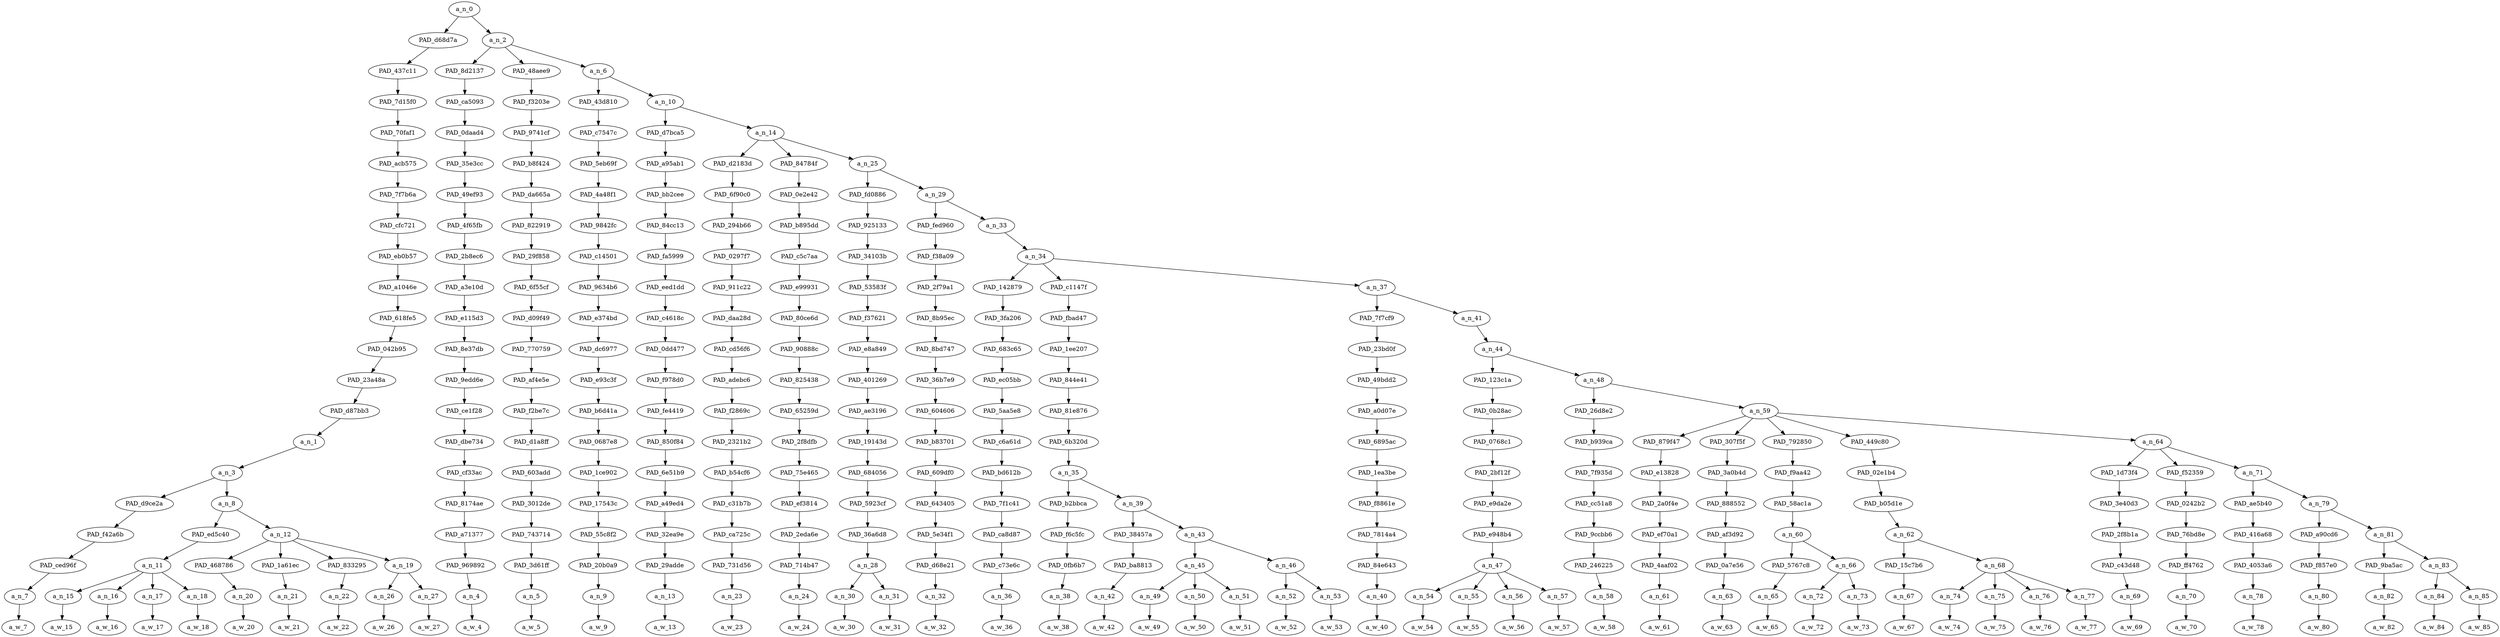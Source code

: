 strict digraph "" {
	a_n_0	[div_dir=1,
		index=0,
		level=20,
		pos="6.943918185763889,20!",
		text_span="[0, 1, 2, 3, 4, 5, 6, 7, 8, 9, 10, 11, 12, 13, 14, 15, 16, 17, 18, 19, 20, 21, 22, 23, 24, 25, 26, 27, 28, 29, 30, 31, 32, 33, 34, \
35, 36, 37, 38, 39, 40, 41, 42, 43, 44, 45, 46, 47, 48, 49]",
		value=1.00000000];
	PAD_d68d7a	[div_dir=1,
		index=0,
		level=19,
		pos="2.46875,19!",
		text_span="[0, 1, 2, 3, 4, 5, 6, 7, 8, 9]",
		value=0.25197430];
	a_n_0 -> PAD_d68d7a;
	a_n_2	[div_dir=1,
		index=1,
		level=19,
		pos="11.419086371527778,19!",
		text_span="[10, 11, 12, 13, 14, 15, 16, 17, 18, 19, 20, 21, 22, 23, 24, 25, 26, 27, 28, 29, 30, 31, 32, 33, 34, 35, 36, 37, 38, 39, 40, 41, \
42, 43, 44, 45, 46, 47, 48, 49]",
		value=0.74768425];
	a_n_0 -> a_n_2;
	PAD_437c11	[div_dir=1,
		index=0,
		level=18,
		pos="2.46875,18!",
		text_span="[0, 1, 2, 3, 4, 5, 6, 7, 8, 9]",
		value=0.25197430];
	PAD_d68d7a -> PAD_437c11;
	PAD_7d15f0	[div_dir=1,
		index=0,
		level=17,
		pos="2.46875,17!",
		text_span="[0, 1, 2, 3, 4, 5, 6, 7, 8, 9]",
		value=0.25197430];
	PAD_437c11 -> PAD_7d15f0;
	PAD_70faf1	[div_dir=1,
		index=0,
		level=16,
		pos="2.46875,16!",
		text_span="[0, 1, 2, 3, 4, 5, 6, 7, 8, 9]",
		value=0.25197430];
	PAD_7d15f0 -> PAD_70faf1;
	PAD_acb575	[div_dir=1,
		index=0,
		level=15,
		pos="2.46875,15!",
		text_span="[0, 1, 2, 3, 4, 5, 6, 7, 8, 9]",
		value=0.25197430];
	PAD_70faf1 -> PAD_acb575;
	PAD_7f7b6a	[div_dir=1,
		index=0,
		level=14,
		pos="2.46875,14!",
		text_span="[0, 1, 2, 3, 4, 5, 6, 7, 8, 9]",
		value=0.25197430];
	PAD_acb575 -> PAD_7f7b6a;
	PAD_cfc721	[div_dir=1,
		index=0,
		level=13,
		pos="2.46875,13!",
		text_span="[0, 1, 2, 3, 4, 5, 6, 7, 8, 9]",
		value=0.25197430];
	PAD_7f7b6a -> PAD_cfc721;
	PAD_eb0b57	[div_dir=1,
		index=0,
		level=12,
		pos="2.46875,12!",
		text_span="[0, 1, 2, 3, 4, 5, 6, 7, 8, 9]",
		value=0.25197430];
	PAD_cfc721 -> PAD_eb0b57;
	PAD_a1046e	[div_dir=1,
		index=0,
		level=11,
		pos="2.46875,11!",
		text_span="[0, 1, 2, 3, 4, 5, 6, 7, 8, 9]",
		value=0.25197430];
	PAD_eb0b57 -> PAD_a1046e;
	PAD_618fe5	[div_dir=1,
		index=0,
		level=10,
		pos="2.46875,10!",
		text_span="[0, 1, 2, 3, 4, 5, 6, 7, 8, 9]",
		value=0.25197430];
	PAD_a1046e -> PAD_618fe5;
	PAD_042b95	[div_dir=1,
		index=0,
		level=9,
		pos="2.46875,9!",
		text_span="[0, 1, 2, 3, 4, 5, 6, 7, 8, 9]",
		value=0.25197430];
	PAD_618fe5 -> PAD_042b95;
	PAD_23a48a	[div_dir=1,
		index=0,
		level=8,
		pos="2.46875,8!",
		text_span="[0, 1, 2, 3, 4, 5, 6, 7, 8, 9]",
		value=0.25197430];
	PAD_042b95 -> PAD_23a48a;
	PAD_d87bb3	[div_dir=1,
		index=0,
		level=7,
		pos="2.46875,7!",
		text_span="[0, 1, 2, 3, 4, 5, 6, 7, 8, 9]",
		value=0.25197430];
	PAD_23a48a -> PAD_d87bb3;
	a_n_1	[div_dir=1,
		index=0,
		level=6,
		pos="2.46875,6!",
		text_span="[0, 1, 2, 3, 4, 5, 6, 7, 8, 9]",
		value=0.25197430];
	PAD_d87bb3 -> a_n_1;
	a_n_3	[div_dir=1,
		index=0,
		level=5,
		pos="2.46875,5!",
		text_span="[0, 1, 2, 3, 4, 5, 6, 7, 8, 9]",
		value=0.25159049];
	a_n_1 -> a_n_3;
	PAD_d9ce2a	[div_dir=1,
		index=0,
		level=4,
		pos="0.0,4!",
		text_span="[0]",
		value=0.03678972];
	a_n_3 -> PAD_d9ce2a;
	a_n_8	[div_dir=1,
		index=1,
		level=4,
		pos="4.9375,4!",
		text_span="[1, 2, 3, 4, 5, 6, 7, 8, 9]",
		value=0.21441696];
	a_n_3 -> a_n_8;
	PAD_f42a6b	[div_dir=1,
		index=0,
		level=3,
		pos="0.0,3!",
		text_span="[0]",
		value=0.03678972];
	PAD_d9ce2a -> PAD_f42a6b;
	PAD_ced96f	[div_dir=1,
		index=0,
		level=2,
		pos="0.0,2!",
		text_span="[0]",
		value=0.03678972];
	PAD_f42a6b -> PAD_ced96f;
	a_n_7	[div_dir=1,
		index=0,
		level=1,
		pos="0.0,1!",
		text_span="[0]",
		value=0.03678972];
	PAD_ced96f -> a_n_7;
	a_w_7	[div_dir=0,
		index=0,
		level=0,
		pos="0,0!",
		text_span="[0]",
		value=sucking];
	a_n_7 -> a_w_7;
	PAD_ed5c40	[div_dir=1,
		index=1,
		level=3,
		pos="2.5,3!",
		text_span="[1, 2, 3, 4]",
		value=0.07504256];
	a_n_8 -> PAD_ed5c40;
	a_n_12	[div_dir=1,
		index=2,
		level=3,
		pos="7.375,3!",
		text_span="[5, 6, 7, 8, 9]",
		value=0.13907668];
	a_n_8 -> a_n_12;
	a_n_11	[div_dir=1,
		index=1,
		level=2,
		pos="2.5,2!",
		text_span="[1, 2, 3, 4]",
		value=0.07504256];
	PAD_ed5c40 -> a_n_11;
	a_n_15	[div_dir=1,
		index=1,
		level=1,
		pos="1.0,1!",
		text_span="[1]",
		value=0.01819810];
	a_n_11 -> a_n_15;
	a_n_16	[div_dir=1,
		index=2,
		level=1,
		pos="2.0,1!",
		text_span="[2]",
		value=0.01191192];
	a_n_11 -> a_n_16;
	a_n_17	[div_dir=1,
		index=3,
		level=1,
		pos="3.0,1!",
		text_span="[3]",
		value=0.02074891];
	a_n_11 -> a_n_17;
	a_n_18	[div_dir=1,
		index=4,
		level=1,
		pos="4.0,1!",
		text_span="[4]",
		value=0.02411144];
	a_n_11 -> a_n_18;
	a_w_15	[div_dir=0,
		index=1,
		level=0,
		pos="1,0!",
		text_span="[1]",
		value=all];
	a_n_15 -> a_w_15;
	a_w_16	[div_dir=0,
		index=2,
		level=0,
		pos="2,0!",
		text_span="[2]",
		value=the];
	a_n_16 -> a_w_16;
	a_w_17	[div_dir=0,
		index=3,
		level=0,
		pos="3,0!",
		text_span="[3]",
		value=msm];
	a_n_17 -> a_w_17;
	a_w_18	[div_dir=0,
		index=4,
		level=0,
		pos="4,0!",
		text_span="[4]",
		value=dick];
	a_n_18 -> a_w_18;
	PAD_468786	[div_dir=1,
		index=3,
		level=2,
		pos="7.0,2!",
		text_span="[7]",
		value=0.05321164];
	a_n_12 -> PAD_468786;
	PAD_1a61ec	[div_dir=1,
		index=4,
		level=2,
		pos="8.0,2!",
		text_span="[8]",
		value=0.01768586];
	a_n_12 -> PAD_1a61ec;
	PAD_833295	[div_dir=1,
		index=5,
		level=2,
		pos="9.0,2!",
		text_span="[9]",
		value=0.01863151];
	a_n_12 -> PAD_833295;
	a_n_19	[div_dir=1,
		index=2,
		level=2,
		pos="5.5,2!",
		text_span="[5, 6]",
		value=0.04921005];
	a_n_12 -> a_n_19;
	a_n_20	[div_dir=1,
		index=7,
		level=1,
		pos="7.0,1!",
		text_span="[7]",
		value=0.05321164];
	PAD_468786 -> a_n_20;
	a_w_20	[div_dir=0,
		index=7,
		level=0,
		pos="7,0!",
		text_span="[7]",
		value=nigger];
	a_n_20 -> a_w_20;
	a_n_21	[div_dir=1,
		index=8,
		level=1,
		pos="8.0,1!",
		text_span="[8]",
		value=0.01768586];
	PAD_1a61ec -> a_n_21;
	a_w_21	[div_dir=0,
		index=8,
		level=0,
		pos="8,0!",
		text_span="[8]",
		value=race];
	a_n_21 -> a_w_21;
	a_n_22	[div_dir=1,
		index=9,
		level=1,
		pos="9.0,1!",
		text_span="[9]",
		value=0.01863151];
	PAD_833295 -> a_n_22;
	a_w_22	[div_dir=0,
		index=9,
		level=0,
		pos="9,0!",
		text_span="[9]",
		value=traitor];
	a_n_22 -> a_w_22;
	a_n_26	[div_dir=1,
		index=5,
		level=1,
		pos="5.0,1!",
		text_span="[5]",
		value=0.01848134];
	a_n_19 -> a_n_26;
	a_n_27	[div_dir=1,
		index=6,
		level=1,
		pos="6.0,1!",
		text_span="[6]",
		value=0.03068201];
	a_n_19 -> a_n_27;
	a_w_26	[div_dir=0,
		index=5,
		level=0,
		pos="5,0!",
		text_span="[5]",
		value=eh];
	a_n_26 -> a_w_26;
	a_w_27	[div_dir=0,
		index=6,
		level=0,
		pos="6,0!",
		text_span="[6]",
		value=curry];
	a_n_27 -> a_w_27;
	PAD_8d2137	[div_dir=1,
		index=1,
		level=18,
		pos="10.0,18!",
		text_span="[10]",
		value=0.01018300];
	a_n_2 -> PAD_8d2137;
	PAD_48aee9	[div_dir=1,
		index=2,
		level=18,
		pos="11.0,18!",
		text_span="[11]",
		value=0.00992219];
	a_n_2 -> PAD_48aee9;
	a_n_6	[div_dir=1,
		index=3,
		level=18,
		pos="13.257259114583334,18!",
		text_span="[12, 13, 14, 15, 16, 17, 18, 19, 20, 21, 22, 23, 24, 25, 26, 27, 28, 29, 30, 31, 32, 33, 34, 35, 36, 37, 38, 39, 40, 41, 42, 43, \
44, 45, 46, 47, 48, 49]",
		value=0.72737447];
	a_n_2 -> a_n_6;
	PAD_ca5093	[div_dir=1,
		index=1,
		level=17,
		pos="10.0,17!",
		text_span="[10]",
		value=0.01018300];
	PAD_8d2137 -> PAD_ca5093;
	PAD_0daad4	[div_dir=1,
		index=1,
		level=16,
		pos="10.0,16!",
		text_span="[10]",
		value=0.01018300];
	PAD_ca5093 -> PAD_0daad4;
	PAD_35e3cc	[div_dir=1,
		index=1,
		level=15,
		pos="10.0,15!",
		text_span="[10]",
		value=0.01018300];
	PAD_0daad4 -> PAD_35e3cc;
	PAD_49ef93	[div_dir=1,
		index=1,
		level=14,
		pos="10.0,14!",
		text_span="[10]",
		value=0.01018300];
	PAD_35e3cc -> PAD_49ef93;
	PAD_4f65fb	[div_dir=1,
		index=1,
		level=13,
		pos="10.0,13!",
		text_span="[10]",
		value=0.01018300];
	PAD_49ef93 -> PAD_4f65fb;
	PAD_2b8ec6	[div_dir=1,
		index=1,
		level=12,
		pos="10.0,12!",
		text_span="[10]",
		value=0.01018300];
	PAD_4f65fb -> PAD_2b8ec6;
	PAD_a3e10d	[div_dir=1,
		index=1,
		level=11,
		pos="10.0,11!",
		text_span="[10]",
		value=0.01018300];
	PAD_2b8ec6 -> PAD_a3e10d;
	PAD_e115d3	[div_dir=1,
		index=1,
		level=10,
		pos="10.0,10!",
		text_span="[10]",
		value=0.01018300];
	PAD_a3e10d -> PAD_e115d3;
	PAD_8e37db	[div_dir=1,
		index=1,
		level=9,
		pos="10.0,9!",
		text_span="[10]",
		value=0.01018300];
	PAD_e115d3 -> PAD_8e37db;
	PAD_9edd6e	[div_dir=1,
		index=1,
		level=8,
		pos="10.0,8!",
		text_span="[10]",
		value=0.01018300];
	PAD_8e37db -> PAD_9edd6e;
	PAD_ce1f28	[div_dir=1,
		index=1,
		level=7,
		pos="10.0,7!",
		text_span="[10]",
		value=0.01018300];
	PAD_9edd6e -> PAD_ce1f28;
	PAD_dbe734	[div_dir=1,
		index=1,
		level=6,
		pos="10.0,6!",
		text_span="[10]",
		value=0.01018300];
	PAD_ce1f28 -> PAD_dbe734;
	PAD_cf33ac	[div_dir=1,
		index=1,
		level=5,
		pos="10.0,5!",
		text_span="[10]",
		value=0.01018300];
	PAD_dbe734 -> PAD_cf33ac;
	PAD_8174ae	[div_dir=1,
		index=2,
		level=4,
		pos="10.0,4!",
		text_span="[10]",
		value=0.01018300];
	PAD_cf33ac -> PAD_8174ae;
	PAD_a71377	[div_dir=1,
		index=3,
		level=3,
		pos="10.0,3!",
		text_span="[10]",
		value=0.01018300];
	PAD_8174ae -> PAD_a71377;
	PAD_969892	[div_dir=1,
		index=6,
		level=2,
		pos="10.0,2!",
		text_span="[10]",
		value=0.01018300];
	PAD_a71377 -> PAD_969892;
	a_n_4	[div_dir=1,
		index=10,
		level=1,
		pos="10.0,1!",
		text_span="[10]",
		value=0.01018300];
	PAD_969892 -> a_n_4;
	a_w_4	[div_dir=0,
		index=10,
		level=0,
		pos="10,0!",
		text_span="[10]",
		value=tell];
	a_n_4 -> a_w_4;
	PAD_f3203e	[div_dir=1,
		index=2,
		level=17,
		pos="11.0,17!",
		text_span="[11]",
		value=0.00992219];
	PAD_48aee9 -> PAD_f3203e;
	PAD_9741cf	[div_dir=1,
		index=2,
		level=16,
		pos="11.0,16!",
		text_span="[11]",
		value=0.00992219];
	PAD_f3203e -> PAD_9741cf;
	PAD_b8f424	[div_dir=1,
		index=2,
		level=15,
		pos="11.0,15!",
		text_span="[11]",
		value=0.00992219];
	PAD_9741cf -> PAD_b8f424;
	PAD_da665a	[div_dir=1,
		index=2,
		level=14,
		pos="11.0,14!",
		text_span="[11]",
		value=0.00992219];
	PAD_b8f424 -> PAD_da665a;
	PAD_822919	[div_dir=1,
		index=2,
		level=13,
		pos="11.0,13!",
		text_span="[11]",
		value=0.00992219];
	PAD_da665a -> PAD_822919;
	PAD_29f858	[div_dir=1,
		index=2,
		level=12,
		pos="11.0,12!",
		text_span="[11]",
		value=0.00992219];
	PAD_822919 -> PAD_29f858;
	PAD_6f55cf	[div_dir=1,
		index=2,
		level=11,
		pos="11.0,11!",
		text_span="[11]",
		value=0.00992219];
	PAD_29f858 -> PAD_6f55cf;
	PAD_d09f49	[div_dir=1,
		index=2,
		level=10,
		pos="11.0,10!",
		text_span="[11]",
		value=0.00992219];
	PAD_6f55cf -> PAD_d09f49;
	PAD_770759	[div_dir=1,
		index=2,
		level=9,
		pos="11.0,9!",
		text_span="[11]",
		value=0.00992219];
	PAD_d09f49 -> PAD_770759;
	PAD_af4e5e	[div_dir=1,
		index=2,
		level=8,
		pos="11.0,8!",
		text_span="[11]",
		value=0.00992219];
	PAD_770759 -> PAD_af4e5e;
	PAD_f2be7c	[div_dir=1,
		index=2,
		level=7,
		pos="11.0,7!",
		text_span="[11]",
		value=0.00992219];
	PAD_af4e5e -> PAD_f2be7c;
	PAD_d1a8ff	[div_dir=1,
		index=2,
		level=6,
		pos="11.0,6!",
		text_span="[11]",
		value=0.00992219];
	PAD_f2be7c -> PAD_d1a8ff;
	PAD_603add	[div_dir=1,
		index=2,
		level=5,
		pos="11.0,5!",
		text_span="[11]",
		value=0.00992219];
	PAD_d1a8ff -> PAD_603add;
	PAD_3012de	[div_dir=1,
		index=3,
		level=4,
		pos="11.0,4!",
		text_span="[11]",
		value=0.00992219];
	PAD_603add -> PAD_3012de;
	PAD_743714	[div_dir=1,
		index=4,
		level=3,
		pos="11.0,3!",
		text_span="[11]",
		value=0.00992219];
	PAD_3012de -> PAD_743714;
	PAD_3d61ff	[div_dir=1,
		index=7,
		level=2,
		pos="11.0,2!",
		text_span="[11]",
		value=0.00992219];
	PAD_743714 -> PAD_3d61ff;
	a_n_5	[div_dir=1,
		index=11,
		level=1,
		pos="11.0,1!",
		text_span="[11]",
		value=0.00992219];
	PAD_3d61ff -> a_n_5;
	a_w_5	[div_dir=0,
		index=11,
		level=0,
		pos="11,0!",
		text_span="[11]",
		value=em];
	a_n_5 -> a_w_5;
	PAD_43d810	[div_dir=1,
		index=3,
		level=17,
		pos="12.0,17!",
		text_span="[12]",
		value=0.00856969];
	a_n_6 -> PAD_43d810;
	a_n_10	[div_dir=1,
		index=4,
		level=17,
		pos="14.514518229166667,17!",
		text_span="[13, 14, 15, 16, 17, 18, 19, 20, 21, 22, 23, 24, 25, 26, 27, 28, 29, 30, 31, 32, 33, 34, 35, 36, 37, 38, 39, 40, 41, 42, 43, 44, \
45, 46, 47, 48, 49]",
		value=0.71860696];
	a_n_6 -> a_n_10;
	PAD_c7547c	[div_dir=1,
		index=3,
		level=16,
		pos="12.0,16!",
		text_span="[12]",
		value=0.00856969];
	PAD_43d810 -> PAD_c7547c;
	PAD_5eb69f	[div_dir=1,
		index=3,
		level=15,
		pos="12.0,15!",
		text_span="[12]",
		value=0.00856969];
	PAD_c7547c -> PAD_5eb69f;
	PAD_4a48f1	[div_dir=1,
		index=3,
		level=14,
		pos="12.0,14!",
		text_span="[12]",
		value=0.00856969];
	PAD_5eb69f -> PAD_4a48f1;
	PAD_9842fc	[div_dir=1,
		index=3,
		level=13,
		pos="12.0,13!",
		text_span="[12]",
		value=0.00856969];
	PAD_4a48f1 -> PAD_9842fc;
	PAD_c14501	[div_dir=1,
		index=3,
		level=12,
		pos="12.0,12!",
		text_span="[12]",
		value=0.00856969];
	PAD_9842fc -> PAD_c14501;
	PAD_9634b6	[div_dir=1,
		index=3,
		level=11,
		pos="12.0,11!",
		text_span="[12]",
		value=0.00856969];
	PAD_c14501 -> PAD_9634b6;
	PAD_e374bd	[div_dir=1,
		index=3,
		level=10,
		pos="12.0,10!",
		text_span="[12]",
		value=0.00856969];
	PAD_9634b6 -> PAD_e374bd;
	PAD_dc6977	[div_dir=1,
		index=3,
		level=9,
		pos="12.0,9!",
		text_span="[12]",
		value=0.00856969];
	PAD_e374bd -> PAD_dc6977;
	PAD_e93c3f	[div_dir=1,
		index=3,
		level=8,
		pos="12.0,8!",
		text_span="[12]",
		value=0.00856969];
	PAD_dc6977 -> PAD_e93c3f;
	PAD_b6d41a	[div_dir=1,
		index=3,
		level=7,
		pos="12.0,7!",
		text_span="[12]",
		value=0.00856969];
	PAD_e93c3f -> PAD_b6d41a;
	PAD_0687e8	[div_dir=1,
		index=3,
		level=6,
		pos="12.0,6!",
		text_span="[12]",
		value=0.00856969];
	PAD_b6d41a -> PAD_0687e8;
	PAD_1ce902	[div_dir=1,
		index=3,
		level=5,
		pos="12.0,5!",
		text_span="[12]",
		value=0.00856969];
	PAD_0687e8 -> PAD_1ce902;
	PAD_17543c	[div_dir=1,
		index=4,
		level=4,
		pos="12.0,4!",
		text_span="[12]",
		value=0.00856969];
	PAD_1ce902 -> PAD_17543c;
	PAD_55c8f2	[div_dir=1,
		index=5,
		level=3,
		pos="12.0,3!",
		text_span="[12]",
		value=0.00856969];
	PAD_17543c -> PAD_55c8f2;
	PAD_20b0a9	[div_dir=1,
		index=8,
		level=2,
		pos="12.0,2!",
		text_span="[12]",
		value=0.00856969];
	PAD_55c8f2 -> PAD_20b0a9;
	a_n_9	[div_dir=1,
		index=12,
		level=1,
		pos="12.0,1!",
		text_span="[12]",
		value=0.00856969];
	PAD_20b0a9 -> a_n_9;
	a_w_9	[div_dir=0,
		index=12,
		level=0,
		pos="12,0!",
		text_span="[12]",
		value=how];
	a_n_9 -> a_w_9;
	PAD_d7bca5	[div_dir=1,
		index=4,
		level=16,
		pos="13.0,16!",
		text_span="[13]",
		value=0.00851497];
	a_n_10 -> PAD_d7bca5;
	a_n_14	[div_dir=1,
		index=5,
		level=16,
		pos="16.029036458333334,16!",
		text_span="[14, 15, 16, 17, 18, 19, 20, 21, 22, 23, 24, 25, 26, 27, 28, 29, 30, 31, 32, 33, 34, 35, 36, 37, 38, 39, 40, 41, 42, 43, 44, 45, \
46, 47, 48, 49]",
		value=0.70989682];
	a_n_10 -> a_n_14;
	PAD_a95ab1	[div_dir=1,
		index=4,
		level=15,
		pos="13.0,15!",
		text_span="[13]",
		value=0.00851497];
	PAD_d7bca5 -> PAD_a95ab1;
	PAD_bb2cee	[div_dir=1,
		index=4,
		level=14,
		pos="13.0,14!",
		text_span="[13]",
		value=0.00851497];
	PAD_a95ab1 -> PAD_bb2cee;
	PAD_84cc13	[div_dir=1,
		index=4,
		level=13,
		pos="13.0,13!",
		text_span="[13]",
		value=0.00851497];
	PAD_bb2cee -> PAD_84cc13;
	PAD_fa5999	[div_dir=1,
		index=4,
		level=12,
		pos="13.0,12!",
		text_span="[13]",
		value=0.00851497];
	PAD_84cc13 -> PAD_fa5999;
	PAD_eed1dd	[div_dir=1,
		index=4,
		level=11,
		pos="13.0,11!",
		text_span="[13]",
		value=0.00851497];
	PAD_fa5999 -> PAD_eed1dd;
	PAD_c4618c	[div_dir=1,
		index=4,
		level=10,
		pos="13.0,10!",
		text_span="[13]",
		value=0.00851497];
	PAD_eed1dd -> PAD_c4618c;
	PAD_0dd477	[div_dir=1,
		index=4,
		level=9,
		pos="13.0,9!",
		text_span="[13]",
		value=0.00851497];
	PAD_c4618c -> PAD_0dd477;
	PAD_f978d0	[div_dir=1,
		index=4,
		level=8,
		pos="13.0,8!",
		text_span="[13]",
		value=0.00851497];
	PAD_0dd477 -> PAD_f978d0;
	PAD_fe4419	[div_dir=1,
		index=4,
		level=7,
		pos="13.0,7!",
		text_span="[13]",
		value=0.00851497];
	PAD_f978d0 -> PAD_fe4419;
	PAD_850f84	[div_dir=1,
		index=4,
		level=6,
		pos="13.0,6!",
		text_span="[13]",
		value=0.00851497];
	PAD_fe4419 -> PAD_850f84;
	PAD_6e51b9	[div_dir=1,
		index=4,
		level=5,
		pos="13.0,5!",
		text_span="[13]",
		value=0.00851497];
	PAD_850f84 -> PAD_6e51b9;
	PAD_a49ed4	[div_dir=1,
		index=5,
		level=4,
		pos="13.0,4!",
		text_span="[13]",
		value=0.00851497];
	PAD_6e51b9 -> PAD_a49ed4;
	PAD_32ea9e	[div_dir=1,
		index=6,
		level=3,
		pos="13.0,3!",
		text_span="[13]",
		value=0.00851497];
	PAD_a49ed4 -> PAD_32ea9e;
	PAD_29adde	[div_dir=1,
		index=9,
		level=2,
		pos="13.0,2!",
		text_span="[13]",
		value=0.00851497];
	PAD_32ea9e -> PAD_29adde;
	a_n_13	[div_dir=1,
		index=13,
		level=1,
		pos="13.0,1!",
		text_span="[13]",
		value=0.00851497];
	PAD_29adde -> a_n_13;
	a_w_13	[div_dir=0,
		index=13,
		level=0,
		pos="13,0!",
		text_span="[13]",
		value=you];
	a_n_13 -> a_w_13;
	PAD_d2183d	[div_dir=-1,
		index=5,
		level=15,
		pos="14.0,15!",
		text_span="[14]",
		value=0.00839478];
	a_n_14 -> PAD_d2183d;
	PAD_84784f	[div_dir=-1,
		index=6,
		level=15,
		pos="15.0,15!",
		text_span="[15]",
		value=0.00890746];
	a_n_14 -> PAD_84784f;
	a_n_25	[div_dir=1,
		index=7,
		level=15,
		pos="19.087109375,15!",
		text_span="[16, 17, 18, 19, 20, 21, 22, 23, 24, 25, 26, 27, 28, 29, 30, 31, 32, 33, 34, 35, 36, 37, 38, 39, 40, 41, 42, 43, 44, 45, 46, 47, \
48, 49]",
		value=0.69240099];
	a_n_14 -> a_n_25;
	PAD_6f90c0	[div_dir=-1,
		index=5,
		level=14,
		pos="14.0,14!",
		text_span="[14]",
		value=0.00839478];
	PAD_d2183d -> PAD_6f90c0;
	PAD_294b66	[div_dir=-1,
		index=5,
		level=13,
		pos="14.0,13!",
		text_span="[14]",
		value=0.00839478];
	PAD_6f90c0 -> PAD_294b66;
	PAD_0297f7	[div_dir=-1,
		index=5,
		level=12,
		pos="14.0,12!",
		text_span="[14]",
		value=0.00839478];
	PAD_294b66 -> PAD_0297f7;
	PAD_911c22	[div_dir=-1,
		index=5,
		level=11,
		pos="14.0,11!",
		text_span="[14]",
		value=0.00839478];
	PAD_0297f7 -> PAD_911c22;
	PAD_daa28d	[div_dir=-1,
		index=5,
		level=10,
		pos="14.0,10!",
		text_span="[14]",
		value=0.00839478];
	PAD_911c22 -> PAD_daa28d;
	PAD_cd56f6	[div_dir=-1,
		index=5,
		level=9,
		pos="14.0,9!",
		text_span="[14]",
		value=0.00839478];
	PAD_daa28d -> PAD_cd56f6;
	PAD_adebc6	[div_dir=-1,
		index=5,
		level=8,
		pos="14.0,8!",
		text_span="[14]",
		value=0.00839478];
	PAD_cd56f6 -> PAD_adebc6;
	PAD_f2869c	[div_dir=-1,
		index=5,
		level=7,
		pos="14.0,7!",
		text_span="[14]",
		value=0.00839478];
	PAD_adebc6 -> PAD_f2869c;
	PAD_2321b2	[div_dir=-1,
		index=5,
		level=6,
		pos="14.0,6!",
		text_span="[14]",
		value=0.00839478];
	PAD_f2869c -> PAD_2321b2;
	PAD_b54cf6	[div_dir=-1,
		index=5,
		level=5,
		pos="14.0,5!",
		text_span="[14]",
		value=0.00839478];
	PAD_2321b2 -> PAD_b54cf6;
	PAD_c31b7b	[div_dir=-1,
		index=6,
		level=4,
		pos="14.0,4!",
		text_span="[14]",
		value=0.00839478];
	PAD_b54cf6 -> PAD_c31b7b;
	PAD_ca725c	[div_dir=-1,
		index=7,
		level=3,
		pos="14.0,3!",
		text_span="[14]",
		value=0.00839478];
	PAD_c31b7b -> PAD_ca725c;
	PAD_731d56	[div_dir=-1,
		index=10,
		level=2,
		pos="14.0,2!",
		text_span="[14]",
		value=0.00839478];
	PAD_ca725c -> PAD_731d56;
	a_n_23	[div_dir=-1,
		index=14,
		level=1,
		pos="14.0,1!",
		text_span="[14]",
		value=0.00839478];
	PAD_731d56 -> a_n_23;
	a_w_23	[div_dir=0,
		index=14,
		level=0,
		pos="14,0!",
		text_span="[14]",
		value=are];
	a_n_23 -> a_w_23;
	PAD_0e2e42	[div_dir=-1,
		index=6,
		level=14,
		pos="15.0,14!",
		text_span="[15]",
		value=0.00890746];
	PAD_84784f -> PAD_0e2e42;
	PAD_b895dd	[div_dir=-1,
		index=6,
		level=13,
		pos="15.0,13!",
		text_span="[15]",
		value=0.00890746];
	PAD_0e2e42 -> PAD_b895dd;
	PAD_c5c7aa	[div_dir=-1,
		index=6,
		level=12,
		pos="15.0,12!",
		text_span="[15]",
		value=0.00890746];
	PAD_b895dd -> PAD_c5c7aa;
	PAD_e99931	[div_dir=-1,
		index=6,
		level=11,
		pos="15.0,11!",
		text_span="[15]",
		value=0.00890746];
	PAD_c5c7aa -> PAD_e99931;
	PAD_80ce6d	[div_dir=-1,
		index=6,
		level=10,
		pos="15.0,10!",
		text_span="[15]",
		value=0.00890746];
	PAD_e99931 -> PAD_80ce6d;
	PAD_90888c	[div_dir=-1,
		index=6,
		level=9,
		pos="15.0,9!",
		text_span="[15]",
		value=0.00890746];
	PAD_80ce6d -> PAD_90888c;
	PAD_825438	[div_dir=-1,
		index=6,
		level=8,
		pos="15.0,8!",
		text_span="[15]",
		value=0.00890746];
	PAD_90888c -> PAD_825438;
	PAD_65259d	[div_dir=-1,
		index=6,
		level=7,
		pos="15.0,7!",
		text_span="[15]",
		value=0.00890746];
	PAD_825438 -> PAD_65259d;
	PAD_2f8dfb	[div_dir=-1,
		index=6,
		level=6,
		pos="15.0,6!",
		text_span="[15]",
		value=0.00890746];
	PAD_65259d -> PAD_2f8dfb;
	PAD_75e465	[div_dir=-1,
		index=6,
		level=5,
		pos="15.0,5!",
		text_span="[15]",
		value=0.00890746];
	PAD_2f8dfb -> PAD_75e465;
	PAD_ef3814	[div_dir=-1,
		index=7,
		level=4,
		pos="15.0,4!",
		text_span="[15]",
		value=0.00890746];
	PAD_75e465 -> PAD_ef3814;
	PAD_2eda6e	[div_dir=-1,
		index=8,
		level=3,
		pos="15.0,3!",
		text_span="[15]",
		value=0.00890746];
	PAD_ef3814 -> PAD_2eda6e;
	PAD_714b47	[div_dir=-1,
		index=11,
		level=2,
		pos="15.0,2!",
		text_span="[15]",
		value=0.00890746];
	PAD_2eda6e -> PAD_714b47;
	a_n_24	[div_dir=-1,
		index=15,
		level=1,
		pos="15.0,1!",
		text_span="[15]",
		value=0.00890746];
	PAD_714b47 -> a_n_24;
	a_w_24	[div_dir=0,
		index=15,
		level=0,
		pos="15,0!",
		text_span="[15]",
		value=really];
	a_n_24 -> a_w_24;
	PAD_fd0886	[div_dir=1,
		index=7,
		level=14,
		pos="16.5,14!",
		text_span="[16, 17]",
		value=0.03641174];
	a_n_25 -> PAD_fd0886;
	a_n_29	[div_dir=1,
		index=8,
		level=14,
		pos="21.67421875,14!",
		text_span="[18, 19, 20, 21, 22, 23, 24, 25, 26, 27, 28, 29, 30, 31, 32, 33, 34, 35, 36, 37, 38, 39, 40, 41, 42, 43, 44, 45, 46, 47, 48, 49]",
		value=0.65579057];
	a_n_25 -> a_n_29;
	PAD_925133	[div_dir=1,
		index=7,
		level=13,
		pos="16.5,13!",
		text_span="[16, 17]",
		value=0.03641174];
	PAD_fd0886 -> PAD_925133;
	PAD_34103b	[div_dir=1,
		index=7,
		level=12,
		pos="16.5,12!",
		text_span="[16, 17]",
		value=0.03641174];
	PAD_925133 -> PAD_34103b;
	PAD_53583f	[div_dir=1,
		index=7,
		level=11,
		pos="16.5,11!",
		text_span="[16, 17]",
		value=0.03641174];
	PAD_34103b -> PAD_53583f;
	PAD_f37621	[div_dir=1,
		index=7,
		level=10,
		pos="16.5,10!",
		text_span="[16, 17]",
		value=0.03641174];
	PAD_53583f -> PAD_f37621;
	PAD_e8a849	[div_dir=1,
		index=7,
		level=9,
		pos="16.5,9!",
		text_span="[16, 17]",
		value=0.03641174];
	PAD_f37621 -> PAD_e8a849;
	PAD_401269	[div_dir=1,
		index=7,
		level=8,
		pos="16.5,8!",
		text_span="[16, 17]",
		value=0.03641174];
	PAD_e8a849 -> PAD_401269;
	PAD_ae3196	[div_dir=1,
		index=7,
		level=7,
		pos="16.5,7!",
		text_span="[16, 17]",
		value=0.03641174];
	PAD_401269 -> PAD_ae3196;
	PAD_19143d	[div_dir=1,
		index=7,
		level=6,
		pos="16.5,6!",
		text_span="[16, 17]",
		value=0.03641174];
	PAD_ae3196 -> PAD_19143d;
	PAD_684056	[div_dir=1,
		index=7,
		level=5,
		pos="16.5,5!",
		text_span="[16, 17]",
		value=0.03641174];
	PAD_19143d -> PAD_684056;
	PAD_5923cf	[div_dir=1,
		index=8,
		level=4,
		pos="16.5,4!",
		text_span="[16, 17]",
		value=0.03641174];
	PAD_684056 -> PAD_5923cf;
	PAD_36a6d8	[div_dir=1,
		index=9,
		level=3,
		pos="16.5,3!",
		text_span="[16, 17]",
		value=0.03641174];
	PAD_5923cf -> PAD_36a6d8;
	a_n_28	[div_dir=1,
		index=12,
		level=2,
		pos="16.5,2!",
		text_span="[16, 17]",
		value=0.03641174];
	PAD_36a6d8 -> a_n_28;
	a_n_30	[div_dir=1,
		index=16,
		level=1,
		pos="16.0,1!",
		text_span="[16]",
		value=0.01016552];
	a_n_28 -> a_n_30;
	a_n_31	[div_dir=-1,
		index=17,
		level=1,
		pos="17.0,1!",
		text_span="[17]",
		value=0.02624284];
	a_n_28 -> a_n_31;
	a_w_30	[div_dir=0,
		index=16,
		level=0,
		pos="16,0!",
		text_span="[16]",
		value=an];
	a_n_30 -> a_w_30;
	a_w_31	[div_dir=0,
		index=17,
		level=0,
		pos="17,0!",
		text_span="[17]",
		value=sjw];
	a_n_31 -> a_w_31;
	PAD_fed960	[div_dir=1,
		index=8,
		level=13,
		pos="18.0,13!",
		text_span="[18]",
		value=0.00882586];
	a_n_29 -> PAD_fed960;
	a_n_33	[div_dir=1,
		index=9,
		level=13,
		pos="25.3484375,13!",
		text_span="[19, 20, 21, 22, 23, 24, 25, 26, 27, 28, 29, 30, 31, 32, 33, 34, 35, 36, 37, 38, 39, 40, 41, 42, 43, 44, 45, 46, 47, 48, 49]",
		value=0.64675889];
	a_n_29 -> a_n_33;
	PAD_f38a09	[div_dir=1,
		index=8,
		level=12,
		pos="18.0,12!",
		text_span="[18]",
		value=0.00882586];
	PAD_fed960 -> PAD_f38a09;
	PAD_2f79a1	[div_dir=1,
		index=8,
		level=11,
		pos="18.0,11!",
		text_span="[18]",
		value=0.00882586];
	PAD_f38a09 -> PAD_2f79a1;
	PAD_8b95ec	[div_dir=1,
		index=8,
		level=10,
		pos="18.0,10!",
		text_span="[18]",
		value=0.00882586];
	PAD_2f79a1 -> PAD_8b95ec;
	PAD_8bd747	[div_dir=1,
		index=8,
		level=9,
		pos="18.0,9!",
		text_span="[18]",
		value=0.00882586];
	PAD_8b95ec -> PAD_8bd747;
	PAD_36b7e9	[div_dir=1,
		index=8,
		level=8,
		pos="18.0,8!",
		text_span="[18]",
		value=0.00882586];
	PAD_8bd747 -> PAD_36b7e9;
	PAD_604606	[div_dir=1,
		index=8,
		level=7,
		pos="18.0,7!",
		text_span="[18]",
		value=0.00882586];
	PAD_36b7e9 -> PAD_604606;
	PAD_b83701	[div_dir=1,
		index=8,
		level=6,
		pos="18.0,6!",
		text_span="[18]",
		value=0.00882586];
	PAD_604606 -> PAD_b83701;
	PAD_609df0	[div_dir=1,
		index=8,
		level=5,
		pos="18.0,5!",
		text_span="[18]",
		value=0.00882586];
	PAD_b83701 -> PAD_609df0;
	PAD_643405	[div_dir=1,
		index=9,
		level=4,
		pos="18.0,4!",
		text_span="[18]",
		value=0.00882586];
	PAD_609df0 -> PAD_643405;
	PAD_5e34f1	[div_dir=1,
		index=10,
		level=3,
		pos="18.0,3!",
		text_span="[18]",
		value=0.00882586];
	PAD_643405 -> PAD_5e34f1;
	PAD_d68e21	[div_dir=1,
		index=13,
		level=2,
		pos="18.0,2!",
		text_span="[18]",
		value=0.00882586];
	PAD_5e34f1 -> PAD_d68e21;
	a_n_32	[div_dir=1,
		index=18,
		level=1,
		pos="18.0,1!",
		text_span="[18]",
		value=0.00882586];
	PAD_d68e21 -> a_n_32;
	a_w_32	[div_dir=0,
		index=18,
		level=0,
		pos="18,0!",
		text_span="[18]",
		value=who];
	a_n_32 -> a_w_32;
	a_n_34	[div_dir=1,
		index=9,
		level=12,
		pos="25.3484375,12!",
		text_span="[19, 20, 21, 22, 23, 24, 25, 26, 27, 28, 29, 30, 31, 32, 33, 34, 35, 36, 37, 38, 39, 40, 41, 42, 43, 44, 45, 46, 47, 48, 49]",
		value=0.64656152];
	a_n_33 -> a_n_34;
	PAD_142879	[div_dir=1,
		index=10,
		level=11,
		pos="26.0,11!",
		text_span="[26]",
		value=0.00980990];
	a_n_34 -> PAD_142879;
	PAD_c1147f	[div_dir=1,
		index=9,
		level=11,
		pos="20.3125,11!",
		text_span="[19, 20, 21, 22, 23, 24, 25]",
		value=0.08895395];
	a_n_34 -> PAD_c1147f;
	a_n_37	[div_dir=1,
		index=11,
		level=11,
		pos="29.7328125,11!",
		text_span="[27, 28, 29, 30, 31, 32, 33, 34, 35, 36, 37, 38, 39, 40, 41, 42, 43, 44, 45, 46, 47, 48, 49]",
		value=0.54760030];
	a_n_34 -> a_n_37;
	PAD_3fa206	[div_dir=1,
		index=10,
		level=10,
		pos="26.0,10!",
		text_span="[26]",
		value=0.00980990];
	PAD_142879 -> PAD_3fa206;
	PAD_683c65	[div_dir=1,
		index=10,
		level=9,
		pos="26.0,9!",
		text_span="[26]",
		value=0.00980990];
	PAD_3fa206 -> PAD_683c65;
	PAD_ec05bb	[div_dir=1,
		index=10,
		level=8,
		pos="26.0,8!",
		text_span="[26]",
		value=0.00980990];
	PAD_683c65 -> PAD_ec05bb;
	PAD_5aa5e8	[div_dir=1,
		index=10,
		level=7,
		pos="26.0,7!",
		text_span="[26]",
		value=0.00980990];
	PAD_ec05bb -> PAD_5aa5e8;
	PAD_c6a61d	[div_dir=1,
		index=10,
		level=6,
		pos="26.0,6!",
		text_span="[26]",
		value=0.00980990];
	PAD_5aa5e8 -> PAD_c6a61d;
	PAD_bd612b	[div_dir=1,
		index=10,
		level=5,
		pos="26.0,5!",
		text_span="[26]",
		value=0.00980990];
	PAD_c6a61d -> PAD_bd612b;
	PAD_7f1c41	[div_dir=1,
		index=12,
		level=4,
		pos="26.0,4!",
		text_span="[26]",
		value=0.00980990];
	PAD_bd612b -> PAD_7f1c41;
	PAD_ca8d87	[div_dir=1,
		index=14,
		level=3,
		pos="26.0,3!",
		text_span="[26]",
		value=0.00980990];
	PAD_7f1c41 -> PAD_ca8d87;
	PAD_c73e6c	[div_dir=1,
		index=18,
		level=2,
		pos="26.0,2!",
		text_span="[26]",
		value=0.00980990];
	PAD_ca8d87 -> PAD_c73e6c;
	a_n_36	[div_dir=1,
		index=26,
		level=1,
		pos="26.0,1!",
		text_span="[26]",
		value=0.00980990];
	PAD_c73e6c -> a_n_36;
	a_w_36	[div_dir=0,
		index=26,
		level=0,
		pos="26,0!",
		text_span="[26]",
		value=and];
	a_n_36 -> a_w_36;
	PAD_fbad47	[div_dir=1,
		index=9,
		level=10,
		pos="20.3125,10!",
		text_span="[19, 20, 21, 22, 23, 24, 25]",
		value=0.08895395];
	PAD_c1147f -> PAD_fbad47;
	PAD_1ee207	[div_dir=1,
		index=9,
		level=9,
		pos="20.3125,9!",
		text_span="[19, 20, 21, 22, 23, 24, 25]",
		value=0.08895395];
	PAD_fbad47 -> PAD_1ee207;
	PAD_844e41	[div_dir=1,
		index=9,
		level=8,
		pos="20.3125,8!",
		text_span="[19, 20, 21, 22, 23, 24, 25]",
		value=0.08895395];
	PAD_1ee207 -> PAD_844e41;
	PAD_81e876	[div_dir=1,
		index=9,
		level=7,
		pos="20.3125,7!",
		text_span="[19, 20, 21, 22, 23, 24, 25]",
		value=0.08895395];
	PAD_844e41 -> PAD_81e876;
	PAD_6b320d	[div_dir=1,
		index=9,
		level=6,
		pos="20.3125,6!",
		text_span="[19, 20, 21, 22, 23, 24, 25]",
		value=0.08895395];
	PAD_81e876 -> PAD_6b320d;
	a_n_35	[div_dir=1,
		index=9,
		level=5,
		pos="20.3125,5!",
		text_span="[19, 20, 21, 22, 23, 24, 25]",
		value=0.08895395];
	PAD_6b320d -> a_n_35;
	PAD_b2bbca	[div_dir=-1,
		index=10,
		level=4,
		pos="19.0,4!",
		text_span="[19]",
		value=0.00873224];
	a_n_35 -> PAD_b2bbca;
	a_n_39	[div_dir=1,
		index=11,
		level=4,
		pos="21.625,4!",
		text_span="[20, 21, 22, 23, 24, 25]",
		value=0.08020834];
	a_n_35 -> a_n_39;
	PAD_f6c5fc	[div_dir=-1,
		index=11,
		level=3,
		pos="19.0,3!",
		text_span="[19]",
		value=0.00873224];
	PAD_b2bbca -> PAD_f6c5fc;
	PAD_0fb6b7	[div_dir=-1,
		index=14,
		level=2,
		pos="19.0,2!",
		text_span="[19]",
		value=0.00873224];
	PAD_f6c5fc -> PAD_0fb6b7;
	a_n_38	[div_dir=-1,
		index=19,
		level=1,
		pos="19.0,1!",
		text_span="[19]",
		value=0.00873224];
	PAD_0fb6b7 -> a_n_38;
	a_w_38	[div_dir=0,
		index=19,
		level=0,
		pos="19,0!",
		text_span="[19]",
		value=sides];
	a_n_38 -> a_w_38;
	PAD_38457a	[div_dir=1,
		index=12,
		level=3,
		pos="20.0,3!",
		text_span="[20]",
		value=0.00923701];
	a_n_39 -> PAD_38457a;
	a_n_43	[div_dir=1,
		index=13,
		level=3,
		pos="23.25,3!",
		text_span="[21, 22, 23, 24, 25]",
		value=0.07095461];
	a_n_39 -> a_n_43;
	PAD_ba8813	[div_dir=1,
		index=15,
		level=2,
		pos="20.0,2!",
		text_span="[20]",
		value=0.00923701];
	PAD_38457a -> PAD_ba8813;
	a_n_42	[div_dir=1,
		index=20,
		level=1,
		pos="20.0,1!",
		text_span="[20]",
		value=0.00923701];
	PAD_ba8813 -> a_n_42;
	a_w_42	[div_dir=0,
		index=20,
		level=0,
		pos="20,0!",
		text_span="[20]",
		value=with];
	a_n_42 -> a_w_42;
	a_n_45	[div_dir=1,
		index=16,
		level=2,
		pos="22.0,2!",
		text_span="[21, 22, 23]",
		value=0.04057110];
	a_n_43 -> a_n_45;
	a_n_46	[div_dir=1,
		index=17,
		level=2,
		pos="24.5,2!",
		text_span="[24, 25]",
		value=0.03037824];
	a_n_43 -> a_n_46;
	a_n_49	[div_dir=1,
		index=21,
		level=1,
		pos="21.0,1!",
		text_span="[21]",
		value=0.01899804];
	a_n_45 -> a_n_49;
	a_n_50	[div_dir=1,
		index=22,
		level=1,
		pos="22.0,1!",
		text_span="[22]",
		value=0.01080302];
	a_n_45 -> a_n_50;
	a_n_51	[div_dir=-1,
		index=23,
		level=1,
		pos="23.0,1!",
		text_span="[23]",
		value=0.01076473];
	a_n_45 -> a_n_51;
	a_w_49	[div_dir=0,
		index=21,
		level=0,
		pos="21,0!",
		text_span="[21]",
		value=sadiq];
	a_n_49 -> a_w_49;
	a_w_50	[div_dir=0,
		index=22,
		level=0,
		pos="22,0!",
		text_span="[22]",
		value=khan];
	a_n_50 -> a_w_50;
	a_w_51	[div_dir=0,
		index=23,
		level=0,
		pos="23,0!",
		text_span="[23]",
		value=mayor];
	a_n_51 -> a_w_51;
	a_n_52	[div_dir=1,
		index=24,
		level=1,
		pos="24.0,1!",
		text_span="[24]",
		value=0.00873313];
	a_n_46 -> a_n_52;
	a_n_53	[div_dir=-1,
		index=25,
		level=1,
		pos="25.0,1!",
		text_span="[25]",
		value=0.02164318];
	a_n_46 -> a_n_53;
	a_w_52	[div_dir=0,
		index=24,
		level=0,
		pos="24,0!",
		text_span="[24]",
		value=of];
	a_n_52 -> a_w_52;
	a_w_53	[div_dir=0,
		index=25,
		level=0,
		pos="25,0!",
		text_span="[25]",
		value=londonstan];
	a_n_53 -> a_w_53;
	PAD_7f7cf9	[div_dir=1,
		index=11,
		level=10,
		pos="27.0,10!",
		text_span="[27]",
		value=0.01021416];
	a_n_37 -> PAD_7f7cf9;
	a_n_41	[div_dir=1,
		index=12,
		level=10,
		pos="32.465625,10!",
		text_span="[28, 29, 30, 31, 32, 33, 34, 35, 36, 37, 38, 39, 40, 41, 42, 43, 44, 45, 46, 47, 48, 49]",
		value=0.53717667];
	a_n_37 -> a_n_41;
	PAD_23bd0f	[div_dir=1,
		index=11,
		level=9,
		pos="27.0,9!",
		text_span="[27]",
		value=0.01021416];
	PAD_7f7cf9 -> PAD_23bd0f;
	PAD_49bdd2	[div_dir=1,
		index=11,
		level=8,
		pos="27.0,8!",
		text_span="[27]",
		value=0.01021416];
	PAD_23bd0f -> PAD_49bdd2;
	PAD_a0d07e	[div_dir=1,
		index=11,
		level=7,
		pos="27.0,7!",
		text_span="[27]",
		value=0.01021416];
	PAD_49bdd2 -> PAD_a0d07e;
	PAD_6895ac	[div_dir=1,
		index=11,
		level=6,
		pos="27.0,6!",
		text_span="[27]",
		value=0.01021416];
	PAD_a0d07e -> PAD_6895ac;
	PAD_1ea3be	[div_dir=1,
		index=11,
		level=5,
		pos="27.0,5!",
		text_span="[27]",
		value=0.01021416];
	PAD_6895ac -> PAD_1ea3be;
	PAD_f8861e	[div_dir=1,
		index=13,
		level=4,
		pos="27.0,4!",
		text_span="[27]",
		value=0.01021416];
	PAD_1ea3be -> PAD_f8861e;
	PAD_7814a4	[div_dir=1,
		index=15,
		level=3,
		pos="27.0,3!",
		text_span="[27]",
		value=0.01021416];
	PAD_f8861e -> PAD_7814a4;
	PAD_84e643	[div_dir=1,
		index=19,
		level=2,
		pos="27.0,2!",
		text_span="[27]",
		value=0.01021416];
	PAD_7814a4 -> PAD_84e643;
	a_n_40	[div_dir=1,
		index=27,
		level=1,
		pos="27.0,1!",
		text_span="[27]",
		value=0.01021416];
	PAD_84e643 -> a_n_40;
	a_w_40	[div_dir=0,
		index=27,
		level=0,
		pos="27,0!",
		text_span="[27]",
		value=believe];
	a_n_40 -> a_w_40;
	a_n_44	[div_dir=1,
		index=12,
		level=9,
		pos="32.465625,9!",
		text_span="[28, 29, 30, 31, 32, 33, 34, 35, 36, 37, 38, 39, 40, 41, 42, 43, 44, 45, 46, 47, 48, 49]",
		value=0.53696593];
	a_n_41 -> a_n_44;
	PAD_123c1a	[div_dir=1,
		index=12,
		level=8,
		pos="29.5,8!",
		text_span="[28, 29, 30, 31]",
		value=0.11967555];
	a_n_44 -> PAD_123c1a;
	a_n_48	[div_dir=1,
		index=13,
		level=8,
		pos="35.43125,8!",
		text_span="[32, 33, 34, 35, 36, 37, 38, 39, 40, 41, 42, 43, 44, 45, 46, 47, 48, 49]",
		value=0.41707965];
	a_n_44 -> a_n_48;
	PAD_0b28ac	[div_dir=1,
		index=12,
		level=7,
		pos="29.5,7!",
		text_span="[28, 29, 30, 31]",
		value=0.11967555];
	PAD_123c1a -> PAD_0b28ac;
	PAD_0768c1	[div_dir=1,
		index=12,
		level=6,
		pos="29.5,6!",
		text_span="[28, 29, 30, 31]",
		value=0.11967555];
	PAD_0b28ac -> PAD_0768c1;
	PAD_2bf12f	[div_dir=1,
		index=12,
		level=5,
		pos="29.5,5!",
		text_span="[28, 29, 30, 31]",
		value=0.11967555];
	PAD_0768c1 -> PAD_2bf12f;
	PAD_e9da2e	[div_dir=1,
		index=14,
		level=4,
		pos="29.5,4!",
		text_span="[28, 29, 30, 31]",
		value=0.11967555];
	PAD_2bf12f -> PAD_e9da2e;
	PAD_e948b4	[div_dir=1,
		index=16,
		level=3,
		pos="29.5,3!",
		text_span="[28, 29, 30, 31]",
		value=0.11967555];
	PAD_e9da2e -> PAD_e948b4;
	a_n_47	[div_dir=1,
		index=20,
		level=2,
		pos="29.5,2!",
		text_span="[28, 29, 30, 31]",
		value=0.11967555];
	PAD_e948b4 -> a_n_47;
	a_n_54	[div_dir=1,
		index=28,
		level=1,
		pos="28.0,1!",
		text_span="[28]",
		value=0.02652428];
	a_n_47 -> a_n_54;
	a_n_55	[div_dir=1,
		index=29,
		level=1,
		pos="29.0,1!",
		text_span="[29]",
		value=0.01077367];
	a_n_47 -> a_n_55;
	a_n_56	[div_dir=1,
		index=30,
		level=1,
		pos="30.0,1!",
		text_span="[30]",
		value=0.03170299];
	a_n_47 -> a_n_56;
	a_n_57	[div_dir=1,
		index=31,
		level=1,
		pos="31.0,1!",
		text_span="[31]",
		value=0.05046156];
	a_n_47 -> a_n_57;
	a_w_54	[div_dir=0,
		index=28,
		level=0,
		pos="28,0!",
		text_span="[28]",
		value=curries];
	a_n_54 -> a_w_54;
	a_w_55	[div_dir=0,
		index=29,
		level=0,
		pos="29,0!",
		text_span="[29]",
		value=and1];
	a_n_55 -> a_w_55;
	a_w_56	[div_dir=0,
		index=30,
		level=0,
		pos="30,0!",
		text_span="[30]",
		value=sand];
	a_n_56 -> a_w_56;
	a_w_57	[div_dir=0,
		index=31,
		level=0,
		pos="31,0!",
		text_span="[31]",
		value=niggers];
	a_n_57 -> a_w_57;
	PAD_26d8e2	[div_dir=1,
		index=13,
		level=7,
		pos="32.0,7!",
		text_span="[32]",
		value=0.00897531];
	a_n_48 -> PAD_26d8e2;
	a_n_59	[div_dir=1,
		index=14,
		level=7,
		pos="38.8625,7!",
		text_span="[33, 34, 35, 36, 37, 38, 39, 40, 41, 42, 43, 44, 45, 46, 47, 48, 49]",
		value=0.40797248];
	a_n_48 -> a_n_59;
	PAD_b939ca	[div_dir=1,
		index=13,
		level=6,
		pos="32.0,6!",
		text_span="[32]",
		value=0.00897531];
	PAD_26d8e2 -> PAD_b939ca;
	PAD_7f935d	[div_dir=1,
		index=13,
		level=5,
		pos="32.0,5!",
		text_span="[32]",
		value=0.00897531];
	PAD_b939ca -> PAD_7f935d;
	PAD_cc51a8	[div_dir=1,
		index=15,
		level=4,
		pos="32.0,4!",
		text_span="[32]",
		value=0.00897531];
	PAD_7f935d -> PAD_cc51a8;
	PAD_9ccbb6	[div_dir=1,
		index=17,
		level=3,
		pos="32.0,3!",
		text_span="[32]",
		value=0.00897531];
	PAD_cc51a8 -> PAD_9ccbb6;
	PAD_246225	[div_dir=1,
		index=21,
		level=2,
		pos="32.0,2!",
		text_span="[32]",
		value=0.00897531];
	PAD_9ccbb6 -> PAD_246225;
	a_n_58	[div_dir=1,
		index=32,
		level=1,
		pos="32.0,1!",
		text_span="[32]",
		value=0.00897531];
	PAD_246225 -> a_n_58;
	a_w_58	[div_dir=0,
		index=32,
		level=0,
		pos="32,0!",
		text_span="[32]",
		value=should];
	a_n_58 -> a_w_58;
	PAD_879f47	[div_dir=1,
		index=15,
		level=6,
		pos="36.0,6!",
		text_span="[36]",
		value=0.06049007];
	a_n_59 -> PAD_879f47;
	PAD_307f5f	[div_dir=-1,
		index=17,
		level=6,
		pos="42.0,6!",
		text_span="[42]",
		value=0.03020225];
	a_n_59 -> PAD_307f5f;
	PAD_792850	[div_dir=1,
		index=14,
		level=6,
		pos="33.75,6!",
		text_span="[33, 34, 35]",
		value=0.06177868];
	a_n_59 -> PAD_792850;
	PAD_449c80	[div_dir=1,
		index=16,
		level=6,
		pos="38.25,6!",
		text_span="[37, 38, 39, 40, 41]",
		value=0.08855641];
	a_n_59 -> PAD_449c80;
	a_n_64	[div_dir=1,
		index=18,
		level=6,
		pos="44.3125,6!",
		text_span="[43, 44, 45, 46, 47, 48, 49]",
		value=0.16681725];
	a_n_59 -> a_n_64;
	PAD_e13828	[div_dir=1,
		index=15,
		level=5,
		pos="36.0,5!",
		text_span="[36]",
		value=0.06049007];
	PAD_879f47 -> PAD_e13828;
	PAD_2a0f4e	[div_dir=1,
		index=17,
		level=4,
		pos="36.0,4!",
		text_span="[36]",
		value=0.06049007];
	PAD_e13828 -> PAD_2a0f4e;
	PAD_ef70a1	[div_dir=1,
		index=19,
		level=3,
		pos="36.0,3!",
		text_span="[36]",
		value=0.06049007];
	PAD_2a0f4e -> PAD_ef70a1;
	PAD_4aaf02	[div_dir=1,
		index=24,
		level=2,
		pos="36.0,2!",
		text_span="[36]",
		value=0.06049007];
	PAD_ef70a1 -> PAD_4aaf02;
	a_n_61	[div_dir=1,
		index=36,
		level=1,
		pos="36.0,1!",
		text_span="[36]",
		value=0.06049007];
	PAD_4aaf02 -> a_n_61;
	a_w_61	[div_dir=0,
		index=36,
		level=0,
		pos="36,0!",
		text_span="[36]",
		value=and2];
	a_n_61 -> a_w_61;
	PAD_3a0b4d	[div_dir=-1,
		index=17,
		level=5,
		pos="42.0,5!",
		text_span="[42]",
		value=0.03020225];
	PAD_307f5f -> PAD_3a0b4d;
	PAD_888552	[div_dir=-1,
		index=19,
		level=4,
		pos="42.0,4!",
		text_span="[42]",
		value=0.03020225];
	PAD_3a0b4d -> PAD_888552;
	PAD_af3d92	[div_dir=-1,
		index=21,
		level=3,
		pos="42.0,3!",
		text_span="[42]",
		value=0.03020225];
	PAD_888552 -> PAD_af3d92;
	PAD_0a7e56	[div_dir=-1,
		index=27,
		level=2,
		pos="42.0,2!",
		text_span="[42]",
		value=0.03020225];
	PAD_af3d92 -> PAD_0a7e56;
	a_n_63	[div_dir=-1,
		index=42,
		level=1,
		pos="42.0,1!",
		text_span="[42]",
		value=0.03020225];
	PAD_0a7e56 -> a_n_63;
	a_w_63	[div_dir=0,
		index=42,
		level=0,
		pos="42,0!",
		text_span="[42]",
		value=speakfreely];
	a_n_63 -> a_w_63;
	PAD_f9aa42	[div_dir=1,
		index=14,
		level=5,
		pos="33.75,5!",
		text_span="[33, 34, 35]",
		value=0.06177868];
	PAD_792850 -> PAD_f9aa42;
	PAD_58ac1a	[div_dir=1,
		index=16,
		level=4,
		pos="33.75,4!",
		text_span="[33, 34, 35]",
		value=0.06177868];
	PAD_f9aa42 -> PAD_58ac1a;
	a_n_60	[div_dir=1,
		index=18,
		level=3,
		pos="33.75,3!",
		text_span="[33, 34, 35]",
		value=0.06177868];
	PAD_58ac1a -> a_n_60;
	PAD_5767c8	[div_dir=1,
		index=22,
		level=2,
		pos="33.0,2!",
		text_span="[33]",
		value=0.01145180];
	a_n_60 -> PAD_5767c8;
	a_n_66	[div_dir=-1,
		index=23,
		level=2,
		pos="34.5,2!",
		text_span="[34, 35]",
		value=0.05032329];
	a_n_60 -> a_n_66;
	a_n_65	[div_dir=1,
		index=33,
		level=1,
		pos="33.0,1!",
		text_span="[33]",
		value=0.01145180];
	PAD_5767c8 -> a_n_65;
	a_w_65	[div_dir=0,
		index=33,
		level=0,
		pos="33,0!",
		text_span="[33]",
		value=steal];
	a_n_65 -> a_w_65;
	a_n_72	[div_dir=-1,
		index=34,
		level=1,
		pos="34.0,1!",
		text_span="[34]",
		value=0.01865200];
	a_n_66 -> a_n_72;
	a_n_73	[div_dir=-1,
		index=35,
		level=1,
		pos="35.0,1!",
		text_span="[35]",
		value=0.03164756];
	a_n_66 -> a_n_73;
	a_w_72	[div_dir=0,
		index=34,
		level=0,
		pos="34,0!",
		text_span="[34]",
		value=whyte];
	a_n_72 -> a_w_72;
	a_w_73	[div_dir=0,
		index=35,
		level=0,
		pos="35,0!",
		text_span="[35]",
		value=wymn];
	a_n_73 -> a_w_73;
	PAD_02e1b4	[div_dir=1,
		index=16,
		level=5,
		pos="38.25,5!",
		text_span="[37, 38, 39, 40, 41]",
		value=0.08855641];
	PAD_449c80 -> PAD_02e1b4;
	PAD_b05d1e	[div_dir=1,
		index=18,
		level=4,
		pos="38.25,4!",
		text_span="[37, 38, 39, 40, 41]",
		value=0.08855641];
	PAD_02e1b4 -> PAD_b05d1e;
	a_n_62	[div_dir=1,
		index=20,
		level=3,
		pos="38.25,3!",
		text_span="[37, 38, 39, 40, 41]",
		value=0.08855641];
	PAD_b05d1e -> a_n_62;
	PAD_15c7b6	[div_dir=1,
		index=25,
		level=2,
		pos="37.0,2!",
		text_span="[37]",
		value=0.01756386];
	a_n_62 -> PAD_15c7b6;
	a_n_68	[div_dir=1,
		index=26,
		level=2,
		pos="39.5,2!",
		text_span="[38, 39, 40, 41]",
		value=0.07088703];
	a_n_62 -> a_n_68;
	a_n_67	[div_dir=1,
		index=37,
		level=1,
		pos="37.0,1!",
		text_span="[37]",
		value=0.01756386];
	PAD_15c7b6 -> a_n_67;
	a_w_67	[div_dir=0,
		index=37,
		level=0,
		pos="37,0!",
		text_span="[37]",
		value=destroy];
	a_n_67 -> a_w_67;
	a_n_74	[div_dir=1,
		index=38,
		level=1,
		pos="38.0,1!",
		text_span="[38]",
		value=0.01267331];
	a_n_68 -> a_n_74;
	a_n_75	[div_dir=1,
		index=39,
		level=1,
		pos="39.0,1!",
		text_span="[39]",
		value=0.01433111];
	a_n_68 -> a_n_75;
	a_n_76	[div_dir=1,
		index=40,
		level=1,
		pos="40.0,1!",
		text_span="[40]",
		value=0.01356161];
	a_n_68 -> a_n_76;
	a_n_77	[div_dir=1,
		index=41,
		level=1,
		pos="41.0,1!",
		text_span="[41]",
		value=0.03023675];
	a_n_68 -> a_n_77;
	a_w_74	[div_dir=0,
		index=38,
		level=0,
		pos="38,0!",
		text_span="[38]",
		value=the1];
	a_n_74 -> a_w_74;
	a_w_75	[div_dir=0,
		index=39,
		level=0,
		pos="39,0!",
		text_span="[39]",
		value=white];
	a_n_75 -> a_w_75;
	a_w_76	[div_dir=0,
		index=40,
		level=0,
		pos="40,0!",
		text_span="[40]",
		value=race1];
	a_n_76 -> a_w_76;
	a_w_77	[div_dir=0,
		index=41,
		level=0,
		pos="41,0!",
		text_span="[41]",
		value=gabfam];
	a_n_77 -> a_w_77;
	PAD_1d73f4	[div_dir=1,
		index=18,
		level=5,
		pos="43.0,5!",
		text_span="[43]",
		value=0.00982904];
	a_n_64 -> PAD_1d73f4;
	PAD_f52359	[div_dir=1,
		index=19,
		level=5,
		pos="44.0,5!",
		text_span="[44]",
		value=0.01102105];
	a_n_64 -> PAD_f52359;
	a_n_71	[div_dir=1,
		index=20,
		level=5,
		pos="45.9375,5!",
		text_span="[45, 46, 47, 48, 49]",
		value=0.14588133];
	a_n_64 -> a_n_71;
	PAD_3e40d3	[div_dir=1,
		index=20,
		level=4,
		pos="43.0,4!",
		text_span="[43]",
		value=0.00982904];
	PAD_1d73f4 -> PAD_3e40d3;
	PAD_2f8b1a	[div_dir=1,
		index=22,
		level=3,
		pos="43.0,3!",
		text_span="[43]",
		value=0.00982904];
	PAD_3e40d3 -> PAD_2f8b1a;
	PAD_c43d48	[div_dir=1,
		index=28,
		level=2,
		pos="43.0,2!",
		text_span="[43]",
		value=0.00982904];
	PAD_2f8b1a -> PAD_c43d48;
	a_n_69	[div_dir=1,
		index=43,
		level=1,
		pos="43.0,1!",
		text_span="[43]",
		value=0.00982904];
	PAD_c43d48 -> a_n_69;
	a_w_69	[div_dir=0,
		index=43,
		level=0,
		pos="43,0!",
		text_span="[43]",
		value=tell1];
	a_n_69 -> a_w_69;
	PAD_0242b2	[div_dir=1,
		index=21,
		level=4,
		pos="44.0,4!",
		text_span="[44]",
		value=0.01102105];
	PAD_f52359 -> PAD_0242b2;
	PAD_76bd8e	[div_dir=1,
		index=23,
		level=3,
		pos="44.0,3!",
		text_span="[44]",
		value=0.01102105];
	PAD_0242b2 -> PAD_76bd8e;
	PAD_ff4762	[div_dir=1,
		index=29,
		level=2,
		pos="44.0,2!",
		text_span="[44]",
		value=0.01102105];
	PAD_76bd8e -> PAD_ff4762;
	a_n_70	[div_dir=1,
		index=44,
		level=1,
		pos="44.0,1!",
		text_span="[44]",
		value=0.01102105];
	PAD_ff4762 -> a_n_70;
	a_w_70	[div_dir=0,
		index=44,
		level=0,
		pos="44,0!",
		text_span="[44]",
		value=em1];
	a_n_70 -> a_w_70;
	PAD_ae5b40	[div_dir=1,
		index=22,
		level=4,
		pos="45.0,4!",
		text_span="[45]",
		value=0.02956196];
	a_n_71 -> PAD_ae5b40;
	a_n_79	[div_dir=1,
		index=23,
		level=4,
		pos="46.875,4!",
		text_span="[46, 47, 48, 49]",
		value=0.11625900];
	a_n_71 -> a_n_79;
	PAD_416a68	[div_dir=1,
		index=24,
		level=3,
		pos="45.0,3!",
		text_span="[45]",
		value=0.02956196];
	PAD_ae5b40 -> PAD_416a68;
	PAD_4053a6	[div_dir=1,
		index=30,
		level=2,
		pos="45.0,2!",
		text_span="[45]",
		value=0.02956196];
	PAD_416a68 -> PAD_4053a6;
	a_n_78	[div_dir=1,
		index=45,
		level=1,
		pos="45.0,1!",
		text_span="[45]",
		value=0.02956196];
	PAD_4053a6 -> a_n_78;
	a_w_78	[div_dir=0,
		index=45,
		level=0,
		pos="45,0!",
		text_span="[45]",
		value=how1];
	a_n_78 -> a_w_78;
	PAD_a90cd6	[div_dir=-1,
		index=25,
		level=3,
		pos="46.0,3!",
		text_span="[46]",
		value=0.01262833];
	a_n_79 -> PAD_a90cd6;
	a_n_81	[div_dir=1,
		index=26,
		level=3,
		pos="47.75,3!",
		text_span="[47, 48, 49]",
		value=0.10357049];
	a_n_79 -> a_n_81;
	PAD_f857e0	[div_dir=-1,
		index=31,
		level=2,
		pos="46.0,2!",
		text_span="[46]",
		value=0.01262833];
	PAD_a90cd6 -> PAD_f857e0;
	a_n_80	[div_dir=-1,
		index=46,
		level=1,
		pos="46.0,1!",
		text_span="[46]",
		value=0.01262833];
	PAD_f857e0 -> a_n_80;
	a_w_80	[div_dir=0,
		index=46,
		level=0,
		pos="46,0!",
		text_span="[46]",
		value=you1];
	a_n_80 -> a_w_80;
	PAD_9ba5ac	[div_dir=1,
		index=32,
		level=2,
		pos="47.0,2!",
		text_span="[47]",
		value=0.02261030];
	a_n_81 -> PAD_9ba5ac;
	a_n_83	[div_dir=1,
		index=33,
		level=2,
		pos="48.5,2!",
		text_span="[48, 49]",
		value=0.08088996];
	a_n_81 -> a_n_83;
	a_n_82	[div_dir=1,
		index=47,
		level=1,
		pos="47.0,1!",
		text_span="[47]",
		value=0.02261030];
	PAD_9ba5ac -> a_n_82;
	a_w_82	[div_dir=0,
		index=47,
		level=0,
		pos="47,0!",
		text_span="[47]",
		value=censor];
	a_n_82 -> a_w_82;
	a_n_84	[div_dir=1,
		index=48,
		level=1,
		pos="48.0,1!",
		text_span="[48]",
		value=0.03420966];
	a_n_83 -> a_n_84;
	a_n_85	[div_dir=1,
		index=49,
		level=1,
		pos="49.0,1!",
		text_span="[49]",
		value=0.04662580];
	a_n_83 -> a_n_85;
	a_w_84	[div_dir=0,
		index=48,
		level=0,
		pos="48,0!",
		text_span="[48]",
		value=downvotes];
	a_n_84 -> a_w_84;
	a_w_85	[div_dir=0,
		index=49,
		level=0,
		pos="49,0!",
		text_span="[49]",
		value=profitmonger];
	a_n_85 -> a_w_85;
}

